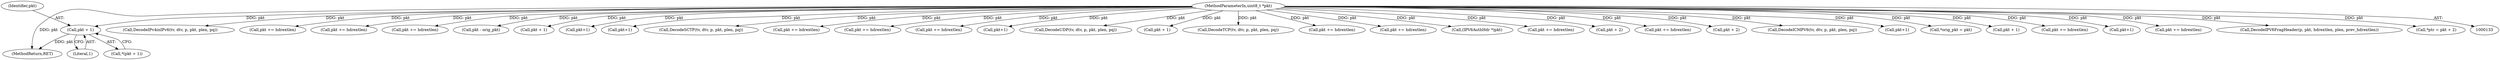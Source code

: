 digraph "0_suricata_11f3659f64a4e42e90cb3c09fcef66894205aefe@pointer" {
"1000445" [label="(Call,pkt + 1)"];
"1000137" [label="(MethodParameterIn,uint8_t *pkt)"];
"1000137" [label="(MethodParameterIn,uint8_t *pkt)"];
"1001090" [label="(MethodReturn,RET)"];
"1001030" [label="(Call,DecodeIPv4inIPv6(tv, dtv, p, pkt, plen, pq))"];
"1001019" [label="(Call,pkt += hdrextlen)"];
"1000854" [label="(Call,pkt += hdrextlen)"];
"1000893" [label="(Call,pkt += hdrextlen)"];
"1000809" [label="(Call,pkt - orig_pkt)"];
"1000835" [label="(Call,pkt + 1)"];
"1001057" [label="(Call,pkt+1)"];
"1000270" [label="(Call,pkt+1)"];
"1000252" [label="(Call,DecodeSCTP(tv, dtv, p, pkt, plen, pq))"];
"1000503" [label="(Call,pkt += hdrextlen)"];
"1000937" [label="(Call,pkt += hdrextlen)"];
"1000331" [label="(Call,pkt += hdrextlen)"];
"1000965" [label="(Call,pkt+1)"];
"1000228" [label="(Call,DecodeUDP(tv, dtv, p, pkt, plen, pq))"];
"1000466" [label="(Call,pkt + 1)"];
"1000216" [label="(Call,DecodeTCP(tv, dtv, p, pkt, plen, pq))"];
"1000484" [label="(Call,pkt += hdrextlen)"];
"1001005" [label="(Call,pkt += hdrextlen)"];
"1000447" [label="(Literal,1)"];
"1000982" [label="(Call,(IPV6AuthHdr *)pkt)"];
"1000293" [label="(Call,pkt += hdrextlen)"];
"1000388" [label="(Call,pkt + 2)"];
"1001074" [label="(Call,pkt += hdrextlen)"];
"1000446" [label="(Identifier,pkt)"];
"1000309" [label="(Call,pkt + 2)"];
"1000240" [label="(Call,DecodeICMPV6(tv, dtv, p, pkt, plen, pq))"];
"1000371" [label="(Call,pkt+1)"];
"1000444" [label="(Call,*(pkt + 1))"];
"1000143" [label="(Call,*orig_pkt = pkt)"];
"1000422" [label="(Call,pkt + 1)"];
"1000786" [label="(Call,pkt += hdrextlen)"];
"1000956" [label="(Call,pkt+1)"];
"1000445" [label="(Call,pkt + 1)"];
"1000406" [label="(Call,pkt += hdrextlen)"];
"1000863" [label="(Call,DecodeIPV6FragHeader(p, pkt, hdrextlen, plen, prev_hdrextlen))"];
"1000386" [label="(Call,*ptr = pkt + 2)"];
"1000445" -> "1000444"  [label="AST: "];
"1000445" -> "1000447"  [label="CFG: "];
"1000446" -> "1000445"  [label="AST: "];
"1000447" -> "1000445"  [label="AST: "];
"1000444" -> "1000445"  [label="CFG: "];
"1000445" -> "1001090"  [label="DDG: pkt"];
"1000137" -> "1000445"  [label="DDG: pkt"];
"1000137" -> "1000133"  [label="AST: "];
"1000137" -> "1001090"  [label="DDG: pkt"];
"1000137" -> "1000143"  [label="DDG: pkt"];
"1000137" -> "1000216"  [label="DDG: pkt"];
"1000137" -> "1000228"  [label="DDG: pkt"];
"1000137" -> "1000240"  [label="DDG: pkt"];
"1000137" -> "1000252"  [label="DDG: pkt"];
"1000137" -> "1000270"  [label="DDG: pkt"];
"1000137" -> "1000293"  [label="DDG: pkt"];
"1000137" -> "1000309"  [label="DDG: pkt"];
"1000137" -> "1000331"  [label="DDG: pkt"];
"1000137" -> "1000371"  [label="DDG: pkt"];
"1000137" -> "1000386"  [label="DDG: pkt"];
"1000137" -> "1000388"  [label="DDG: pkt"];
"1000137" -> "1000406"  [label="DDG: pkt"];
"1000137" -> "1000422"  [label="DDG: pkt"];
"1000137" -> "1000466"  [label="DDG: pkt"];
"1000137" -> "1000484"  [label="DDG: pkt"];
"1000137" -> "1000503"  [label="DDG: pkt"];
"1000137" -> "1000786"  [label="DDG: pkt"];
"1000137" -> "1000809"  [label="DDG: pkt"];
"1000137" -> "1000835"  [label="DDG: pkt"];
"1000137" -> "1000854"  [label="DDG: pkt"];
"1000137" -> "1000863"  [label="DDG: pkt"];
"1000137" -> "1000893"  [label="DDG: pkt"];
"1000137" -> "1000937"  [label="DDG: pkt"];
"1000137" -> "1000956"  [label="DDG: pkt"];
"1000137" -> "1000965"  [label="DDG: pkt"];
"1000137" -> "1000982"  [label="DDG: pkt"];
"1000137" -> "1001005"  [label="DDG: pkt"];
"1000137" -> "1001019"  [label="DDG: pkt"];
"1000137" -> "1001030"  [label="DDG: pkt"];
"1000137" -> "1001057"  [label="DDG: pkt"];
"1000137" -> "1001074"  [label="DDG: pkt"];
}
